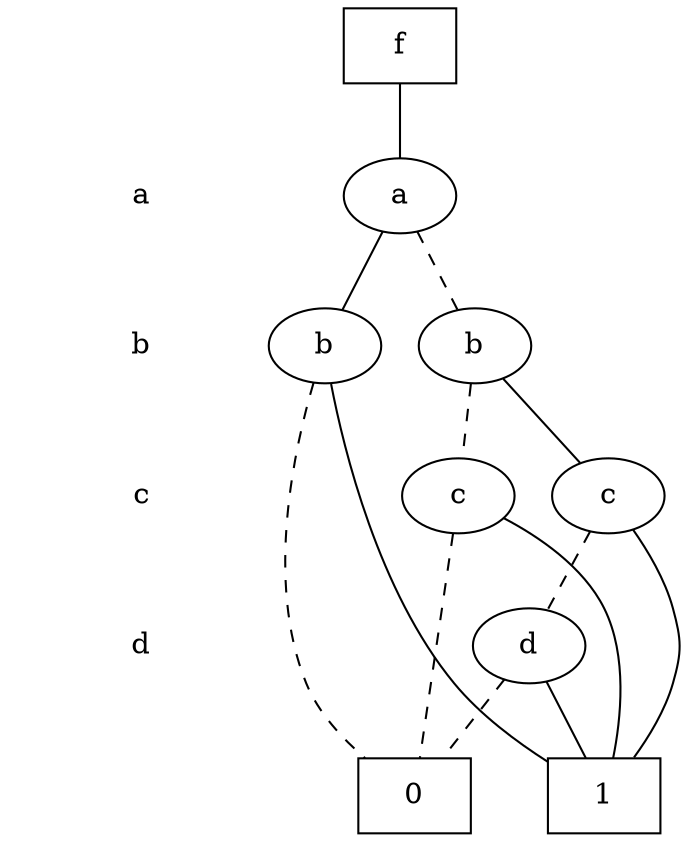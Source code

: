 digraph "DD" {
size = "7.5,10"
center = true;
edge [dir = none];
{ node [shape = plaintext];
  edge [style = invis];
  "CONST NODES" [style = invis];
" a " -> " b " -> " c " -> " d " -> "CONST NODES"; 
}
{ rank = same; node [shape = box]; edge [style = invis];
"  f  "; }
{ rank = same; " a ";
"0x60" [label="a"];
}
{ rank = same; " b ";
"0x5f" [label="b"];
"0x5b" [label="b"];
}
{ rank = same; " c ";
"0x5e" [label="c"];
"0x5d" [label="c"];
}
{ rank = same; " d ";
"0x5c" [label="d"];
}
{ rank = same; "CONST NODES";
{ node [shape = box]; "0x48";
"0x47";
}
}
"  f  " -> "0x60" [style = solid];
"0x60" -> "0x5b";
"0x60" -> "0x5f" [style = dashed];
"0x5f" -> "0x5d";
"0x5f" -> "0x5e" [style = dashed];
"0x5b" -> "0x47";
"0x5b" -> "0x48" [style = dashed];
"0x5e" -> "0x47";
"0x5e" -> "0x48" [style = dashed];
"0x5d" -> "0x47";
"0x5d" -> "0x5c" [style = dashed];
"0x5c" -> "0x47";
"0x5c" -> "0x48" [style = dashed];
"0x48" [label = "0"];
"0x47" [label = "1"];
}
